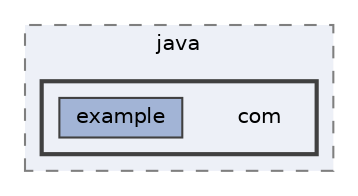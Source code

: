 digraph "src/test/java/com"
{
 // LATEX_PDF_SIZE
  bgcolor="transparent";
  edge [fontname=Helvetica,fontsize=10,labelfontname=Helvetica,labelfontsize=10];
  node [fontname=Helvetica,fontsize=10,shape=box,height=0.2,width=0.4];
  compound=true
  subgraph clusterdir_97debbc39e3b917fca663601bb2b0709 {
    graph [ bgcolor="#edf0f7", pencolor="grey50", label="java", fontname=Helvetica,fontsize=10 style="filled,dashed", URL="dir_97debbc39e3b917fca663601bb2b0709.html",tooltip=""]
  subgraph clusterdir_23faaf0c5c81a0660a411c4a306acbb5 {
    graph [ bgcolor="#edf0f7", pencolor="grey25", label="", fontname=Helvetica,fontsize=10 style="filled,bold", URL="dir_23faaf0c5c81a0660a411c4a306acbb5.html",tooltip=""]
    dir_23faaf0c5c81a0660a411c4a306acbb5 [shape=plaintext, label="com"];
  dir_78723e336fd254b123dc05d5464f5a60 [label="example", fillcolor="#a2b4d6", color="grey25", style="filled", URL="dir_78723e336fd254b123dc05d5464f5a60.html",tooltip=""];
  }
  }
}
